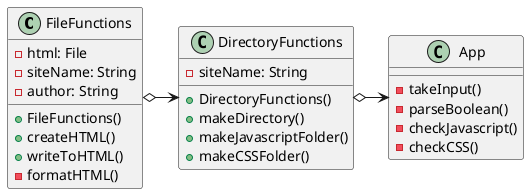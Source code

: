 @startuml
'https://plantuml.com/class-diagram

FileFunctions o-> DirectoryFunctions
DirectoryFunctions o-> App

class DirectoryFunctions {
    - siteName: String

    + DirectoryFunctions()
    + makeDirectory()
    + makeJavascriptFolder()
    + makeCSSFolder()
}

class FileFunctions{
    - html: File
    - siteName: String
    - author: String

    + FileFunctions()
    + createHTML()
    + writeToHTML()
    - formatHTML()
}

class App{
    - takeInput()
    - parseBoolean()
    - checkJavascript()
    - checkCSS()
}

@enduml
